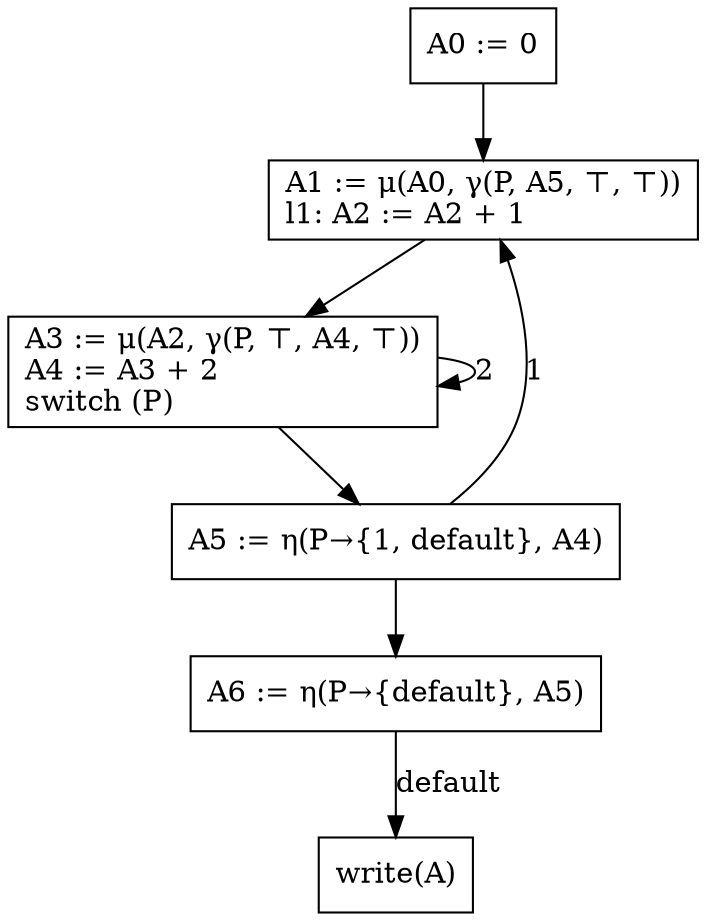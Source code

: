 digraph {
    node[shape=rect]
    entry[label="A0 := 0"]
    l1[label="A1 := μ(A0, γ(P, A5, ⊤, ⊤))\ll1: A2 := A2 + 1\l"]
    switch[label="A3 := μ(A2, γ(P, ⊤, A4, ⊤))\lA4 := A3 + 2\lswitch (P)\l"]
    pb1[label="A5 := η(P→{1, default}, A4)"]
    pb2[label="A6 := η(P→{default}, A5)"]
    write[label="write(A)"]
    entry->l1
    l1->switch
    switch->pb1
    pb1->l1[label="1"]
    switch->switch[label="2"]
    pb1->pb2
    pb2->write[label="default"]
}
